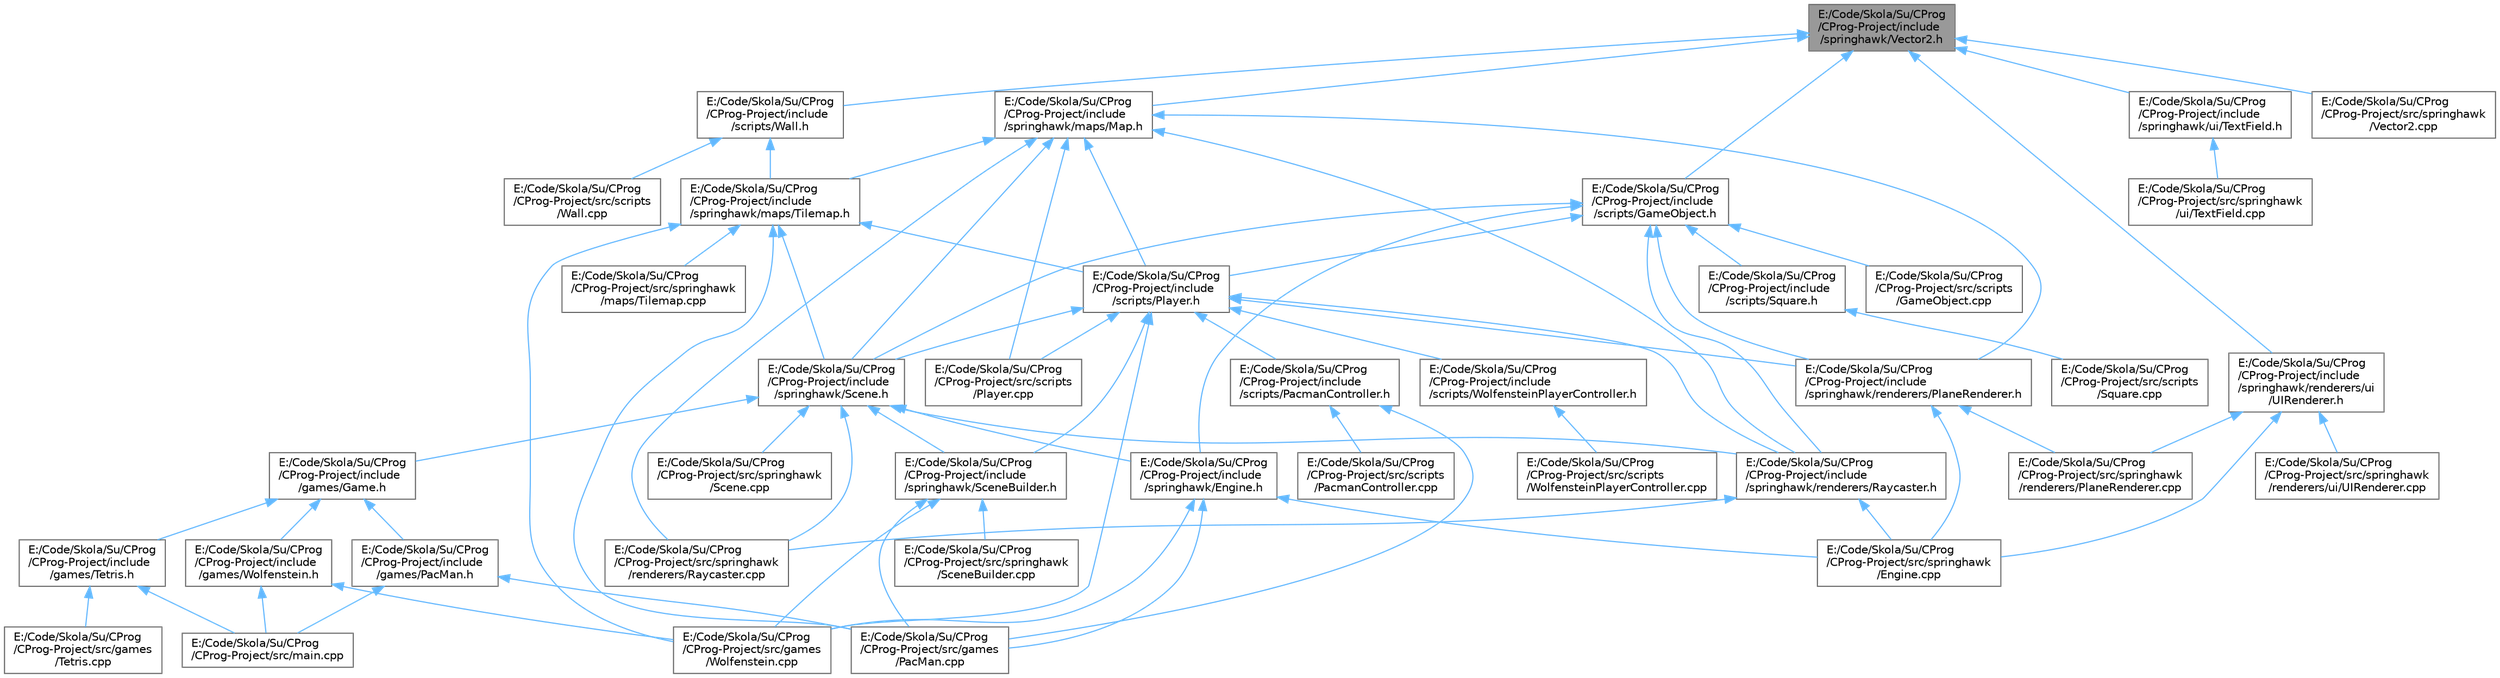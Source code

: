 digraph "E:/Code/Skola/Su/CProg/CProg-Project/include/springhawk/Vector2.h"
{
 // LATEX_PDF_SIZE
  bgcolor="transparent";
  edge [fontname=Helvetica,fontsize=10,labelfontname=Helvetica,labelfontsize=10];
  node [fontname=Helvetica,fontsize=10,shape=box,height=0.2,width=0.4];
  Node1 [id="Node000001",label="E:/Code/Skola/Su/CProg\l/CProg-Project/include\l/springhawk/Vector2.h",height=0.2,width=0.4,color="gray40", fillcolor="grey60", style="filled", fontcolor="black",tooltip=" "];
  Node1 -> Node2 [id="edge69_Node000001_Node000002",dir="back",color="steelblue1",style="solid",tooltip=" "];
  Node2 [id="Node000002",label="E:/Code/Skola/Su/CProg\l/CProg-Project/include\l/scripts/GameObject.h",height=0.2,width=0.4,color="grey40", fillcolor="white", style="filled",URL="$_game_object_8h.html",tooltip=" "];
  Node2 -> Node3 [id="edge70_Node000002_Node000003",dir="back",color="steelblue1",style="solid",tooltip=" "];
  Node3 [id="Node000003",label="E:/Code/Skola/Su/CProg\l/CProg-Project/include\l/scripts/Player.h",height=0.2,width=0.4,color="grey40", fillcolor="white", style="filled",URL="$_player_8h.html",tooltip=" "];
  Node3 -> Node4 [id="edge71_Node000003_Node000004",dir="back",color="steelblue1",style="solid",tooltip=" "];
  Node4 [id="Node000004",label="E:/Code/Skola/Su/CProg\l/CProg-Project/include\l/scripts/PacmanController.h",height=0.2,width=0.4,color="grey40", fillcolor="white", style="filled",URL="$_pacman_controller_8h.html",tooltip=" "];
  Node4 -> Node5 [id="edge72_Node000004_Node000005",dir="back",color="steelblue1",style="solid",tooltip=" "];
  Node5 [id="Node000005",label="E:/Code/Skola/Su/CProg\l/CProg-Project/src/games\l/PacMan.cpp",height=0.2,width=0.4,color="grey40", fillcolor="white", style="filled",URL="$_pac_man_8cpp.html",tooltip=" "];
  Node4 -> Node6 [id="edge73_Node000004_Node000006",dir="back",color="steelblue1",style="solid",tooltip=" "];
  Node6 [id="Node000006",label="E:/Code/Skola/Su/CProg\l/CProg-Project/src/scripts\l/PacmanController.cpp",height=0.2,width=0.4,color="grey40", fillcolor="white", style="filled",URL="$_pacman_controller_8cpp.html",tooltip=" "];
  Node3 -> Node7 [id="edge74_Node000003_Node000007",dir="back",color="steelblue1",style="solid",tooltip=" "];
  Node7 [id="Node000007",label="E:/Code/Skola/Su/CProg\l/CProg-Project/include\l/scripts/WolfensteinPlayerController.h",height=0.2,width=0.4,color="grey40", fillcolor="white", style="filled",URL="$_wolfenstein_player_controller_8h.html",tooltip=" "];
  Node7 -> Node8 [id="edge75_Node000007_Node000008",dir="back",color="steelblue1",style="solid",tooltip=" "];
  Node8 [id="Node000008",label="E:/Code/Skola/Su/CProg\l/CProg-Project/src/scripts\l/WolfensteinPlayerController.cpp",height=0.2,width=0.4,color="grey40", fillcolor="white", style="filled",URL="$_wolfenstein_player_controller_8cpp.html",tooltip=" "];
  Node3 -> Node9 [id="edge76_Node000003_Node000009",dir="back",color="steelblue1",style="solid",tooltip=" "];
  Node9 [id="Node000009",label="E:/Code/Skola/Su/CProg\l/CProg-Project/include\l/springhawk/Scene.h",height=0.2,width=0.4,color="grey40", fillcolor="white", style="filled",URL="$_scene_8h.html",tooltip=" "];
  Node9 -> Node10 [id="edge77_Node000009_Node000010",dir="back",color="steelblue1",style="solid",tooltip=" "];
  Node10 [id="Node000010",label="E:/Code/Skola/Su/CProg\l/CProg-Project/include\l/games/Game.h",height=0.2,width=0.4,color="grey40", fillcolor="white", style="filled",URL="$_game_8h.html",tooltip=" "];
  Node10 -> Node11 [id="edge78_Node000010_Node000011",dir="back",color="steelblue1",style="solid",tooltip=" "];
  Node11 [id="Node000011",label="E:/Code/Skola/Su/CProg\l/CProg-Project/include\l/games/PacMan.h",height=0.2,width=0.4,color="grey40", fillcolor="white", style="filled",URL="$_pac_man_8h.html",tooltip=" "];
  Node11 -> Node5 [id="edge79_Node000011_Node000005",dir="back",color="steelblue1",style="solid",tooltip=" "];
  Node11 -> Node12 [id="edge80_Node000011_Node000012",dir="back",color="steelblue1",style="solid",tooltip=" "];
  Node12 [id="Node000012",label="E:/Code/Skola/Su/CProg\l/CProg-Project/src/main.cpp",height=0.2,width=0.4,color="grey40", fillcolor="white", style="filled",URL="$main_8cpp.html",tooltip=" "];
  Node10 -> Node13 [id="edge81_Node000010_Node000013",dir="back",color="steelblue1",style="solid",tooltip=" "];
  Node13 [id="Node000013",label="E:/Code/Skola/Su/CProg\l/CProg-Project/include\l/games/Tetris.h",height=0.2,width=0.4,color="grey40", fillcolor="white", style="filled",URL="$_tetris_8h.html",tooltip=" "];
  Node13 -> Node14 [id="edge82_Node000013_Node000014",dir="back",color="steelblue1",style="solid",tooltip=" "];
  Node14 [id="Node000014",label="E:/Code/Skola/Su/CProg\l/CProg-Project/src/games\l/Tetris.cpp",height=0.2,width=0.4,color="grey40", fillcolor="white", style="filled",URL="$_tetris_8cpp.html",tooltip=" "];
  Node13 -> Node12 [id="edge83_Node000013_Node000012",dir="back",color="steelblue1",style="solid",tooltip=" "];
  Node10 -> Node15 [id="edge84_Node000010_Node000015",dir="back",color="steelblue1",style="solid",tooltip=" "];
  Node15 [id="Node000015",label="E:/Code/Skola/Su/CProg\l/CProg-Project/include\l/games/Wolfenstein.h",height=0.2,width=0.4,color="grey40", fillcolor="white", style="filled",URL="$_wolfenstein_8h.html",tooltip=" "];
  Node15 -> Node16 [id="edge85_Node000015_Node000016",dir="back",color="steelblue1",style="solid",tooltip=" "];
  Node16 [id="Node000016",label="E:/Code/Skola/Su/CProg\l/CProg-Project/src/games\l/Wolfenstein.cpp",height=0.2,width=0.4,color="grey40", fillcolor="white", style="filled",URL="$_wolfenstein_8cpp.html",tooltip=" "];
  Node15 -> Node12 [id="edge86_Node000015_Node000012",dir="back",color="steelblue1",style="solid",tooltip=" "];
  Node9 -> Node17 [id="edge87_Node000009_Node000017",dir="back",color="steelblue1",style="solid",tooltip=" "];
  Node17 [id="Node000017",label="E:/Code/Skola/Su/CProg\l/CProg-Project/include\l/springhawk/Engine.h",height=0.2,width=0.4,color="grey40", fillcolor="white", style="filled",URL="$_engine_8h.html",tooltip=" "];
  Node17 -> Node5 [id="edge88_Node000017_Node000005",dir="back",color="steelblue1",style="solid",tooltip=" "];
  Node17 -> Node16 [id="edge89_Node000017_Node000016",dir="back",color="steelblue1",style="solid",tooltip=" "];
  Node17 -> Node18 [id="edge90_Node000017_Node000018",dir="back",color="steelblue1",style="solid",tooltip=" "];
  Node18 [id="Node000018",label="E:/Code/Skola/Su/CProg\l/CProg-Project/src/springhawk\l/Engine.cpp",height=0.2,width=0.4,color="grey40", fillcolor="white", style="filled",URL="$_engine_8cpp.html",tooltip=" "];
  Node9 -> Node19 [id="edge91_Node000009_Node000019",dir="back",color="steelblue1",style="solid",tooltip=" "];
  Node19 [id="Node000019",label="E:/Code/Skola/Su/CProg\l/CProg-Project/include\l/springhawk/SceneBuilder.h",height=0.2,width=0.4,color="grey40", fillcolor="white", style="filled",URL="$_scene_builder_8h.html",tooltip=" "];
  Node19 -> Node5 [id="edge92_Node000019_Node000005",dir="back",color="steelblue1",style="solid",tooltip=" "];
  Node19 -> Node16 [id="edge93_Node000019_Node000016",dir="back",color="steelblue1",style="solid",tooltip=" "];
  Node19 -> Node20 [id="edge94_Node000019_Node000020",dir="back",color="steelblue1",style="solid",tooltip=" "];
  Node20 [id="Node000020",label="E:/Code/Skola/Su/CProg\l/CProg-Project/src/springhawk\l/SceneBuilder.cpp",height=0.2,width=0.4,color="grey40", fillcolor="white", style="filled",URL="$_scene_builder_8cpp.html",tooltip=" "];
  Node9 -> Node21 [id="edge95_Node000009_Node000021",dir="back",color="steelblue1",style="solid",tooltip=" "];
  Node21 [id="Node000021",label="E:/Code/Skola/Su/CProg\l/CProg-Project/include\l/springhawk/renderers/Raycaster.h",height=0.2,width=0.4,color="grey40", fillcolor="white", style="filled",URL="$_raycaster_8h.html",tooltip=" "];
  Node21 -> Node18 [id="edge96_Node000021_Node000018",dir="back",color="steelblue1",style="solid",tooltip=" "];
  Node21 -> Node22 [id="edge97_Node000021_Node000022",dir="back",color="steelblue1",style="solid",tooltip=" "];
  Node22 [id="Node000022",label="E:/Code/Skola/Su/CProg\l/CProg-Project/src/springhawk\l/renderers/Raycaster.cpp",height=0.2,width=0.4,color="grey40", fillcolor="white", style="filled",URL="$_raycaster_8cpp.html",tooltip=" "];
  Node9 -> Node23 [id="edge98_Node000009_Node000023",dir="back",color="steelblue1",style="solid",tooltip=" "];
  Node23 [id="Node000023",label="E:/Code/Skola/Su/CProg\l/CProg-Project/src/springhawk\l/Scene.cpp",height=0.2,width=0.4,color="grey40", fillcolor="white", style="filled",URL="$_scene_8cpp.html",tooltip=" "];
  Node9 -> Node22 [id="edge99_Node000009_Node000022",dir="back",color="steelblue1",style="solid",tooltip=" "];
  Node3 -> Node19 [id="edge100_Node000003_Node000019",dir="back",color="steelblue1",style="solid",tooltip=" "];
  Node3 -> Node24 [id="edge101_Node000003_Node000024",dir="back",color="steelblue1",style="solid",tooltip=" "];
  Node24 [id="Node000024",label="E:/Code/Skola/Su/CProg\l/CProg-Project/include\l/springhawk/renderers/PlaneRenderer.h",height=0.2,width=0.4,color="grey40", fillcolor="white", style="filled",URL="$_plane_renderer_8h.html",tooltip=" "];
  Node24 -> Node18 [id="edge102_Node000024_Node000018",dir="back",color="steelblue1",style="solid",tooltip=" "];
  Node24 -> Node25 [id="edge103_Node000024_Node000025",dir="back",color="steelblue1",style="solid",tooltip=" "];
  Node25 [id="Node000025",label="E:/Code/Skola/Su/CProg\l/CProg-Project/src/springhawk\l/renderers/PlaneRenderer.cpp",height=0.2,width=0.4,color="grey40", fillcolor="white", style="filled",URL="$_plane_renderer_8cpp.html",tooltip=" "];
  Node3 -> Node21 [id="edge104_Node000003_Node000021",dir="back",color="steelblue1",style="solid",tooltip=" "];
  Node3 -> Node16 [id="edge105_Node000003_Node000016",dir="back",color="steelblue1",style="solid",tooltip=" "];
  Node3 -> Node26 [id="edge106_Node000003_Node000026",dir="back",color="steelblue1",style="solid",tooltip=" "];
  Node26 [id="Node000026",label="E:/Code/Skola/Su/CProg\l/CProg-Project/src/scripts\l/Player.cpp",height=0.2,width=0.4,color="grey40", fillcolor="white", style="filled",URL="$_player_8cpp.html",tooltip=" "];
  Node2 -> Node27 [id="edge107_Node000002_Node000027",dir="back",color="steelblue1",style="solid",tooltip=" "];
  Node27 [id="Node000027",label="E:/Code/Skola/Su/CProg\l/CProg-Project/include\l/scripts/Square.h",height=0.2,width=0.4,color="grey40", fillcolor="white", style="filled",URL="$_square_8h.html",tooltip=" "];
  Node27 -> Node28 [id="edge108_Node000027_Node000028",dir="back",color="steelblue1",style="solid",tooltip=" "];
  Node28 [id="Node000028",label="E:/Code/Skola/Su/CProg\l/CProg-Project/src/scripts\l/Square.cpp",height=0.2,width=0.4,color="grey40", fillcolor="white", style="filled",URL="$_square_8cpp.html",tooltip=" "];
  Node2 -> Node17 [id="edge109_Node000002_Node000017",dir="back",color="steelblue1",style="solid",tooltip=" "];
  Node2 -> Node9 [id="edge110_Node000002_Node000009",dir="back",color="steelblue1",style="solid",tooltip=" "];
  Node2 -> Node24 [id="edge111_Node000002_Node000024",dir="back",color="steelblue1",style="solid",tooltip=" "];
  Node2 -> Node21 [id="edge112_Node000002_Node000021",dir="back",color="steelblue1",style="solid",tooltip=" "];
  Node2 -> Node29 [id="edge113_Node000002_Node000029",dir="back",color="steelblue1",style="solid",tooltip=" "];
  Node29 [id="Node000029",label="E:/Code/Skola/Su/CProg\l/CProg-Project/src/scripts\l/GameObject.cpp",height=0.2,width=0.4,color="grey40", fillcolor="white", style="filled",URL="$_game_object_8cpp.html",tooltip=" "];
  Node1 -> Node30 [id="edge114_Node000001_Node000030",dir="back",color="steelblue1",style="solid",tooltip=" "];
  Node30 [id="Node000030",label="E:/Code/Skola/Su/CProg\l/CProg-Project/include\l/scripts/Wall.h",height=0.2,width=0.4,color="grey40", fillcolor="white", style="filled",URL="$_wall_8h.html",tooltip=" "];
  Node30 -> Node31 [id="edge115_Node000030_Node000031",dir="back",color="steelblue1",style="solid",tooltip=" "];
  Node31 [id="Node000031",label="E:/Code/Skola/Su/CProg\l/CProg-Project/include\l/springhawk/maps/Tilemap.h",height=0.2,width=0.4,color="grey40", fillcolor="white", style="filled",URL="$_tilemap_8h.html",tooltip=" "];
  Node31 -> Node3 [id="edge116_Node000031_Node000003",dir="back",color="steelblue1",style="solid",tooltip=" "];
  Node31 -> Node9 [id="edge117_Node000031_Node000009",dir="back",color="steelblue1",style="solid",tooltip=" "];
  Node31 -> Node5 [id="edge118_Node000031_Node000005",dir="back",color="steelblue1",style="solid",tooltip=" "];
  Node31 -> Node16 [id="edge119_Node000031_Node000016",dir="back",color="steelblue1",style="solid",tooltip=" "];
  Node31 -> Node32 [id="edge120_Node000031_Node000032",dir="back",color="steelblue1",style="solid",tooltip=" "];
  Node32 [id="Node000032",label="E:/Code/Skola/Su/CProg\l/CProg-Project/src/springhawk\l/maps/Tilemap.cpp",height=0.2,width=0.4,color="grey40", fillcolor="white", style="filled",URL="$_tilemap_8cpp.html",tooltip=" "];
  Node30 -> Node33 [id="edge121_Node000030_Node000033",dir="back",color="steelblue1",style="solid",tooltip=" "];
  Node33 [id="Node000033",label="E:/Code/Skola/Su/CProg\l/CProg-Project/src/scripts\l/Wall.cpp",height=0.2,width=0.4,color="grey40", fillcolor="white", style="filled",URL="$_wall_8cpp.html",tooltip=" "];
  Node1 -> Node34 [id="edge122_Node000001_Node000034",dir="back",color="steelblue1",style="solid",tooltip=" "];
  Node34 [id="Node000034",label="E:/Code/Skola/Su/CProg\l/CProg-Project/include\l/springhawk/maps/Map.h",height=0.2,width=0.4,color="grey40", fillcolor="white", style="filled",URL="$_map_8h.html",tooltip=" "];
  Node34 -> Node3 [id="edge123_Node000034_Node000003",dir="back",color="steelblue1",style="solid",tooltip=" "];
  Node34 -> Node9 [id="edge124_Node000034_Node000009",dir="back",color="steelblue1",style="solid",tooltip=" "];
  Node34 -> Node31 [id="edge125_Node000034_Node000031",dir="back",color="steelblue1",style="solid",tooltip=" "];
  Node34 -> Node24 [id="edge126_Node000034_Node000024",dir="back",color="steelblue1",style="solid",tooltip=" "];
  Node34 -> Node21 [id="edge127_Node000034_Node000021",dir="back",color="steelblue1",style="solid",tooltip=" "];
  Node34 -> Node26 [id="edge128_Node000034_Node000026",dir="back",color="steelblue1",style="solid",tooltip=" "];
  Node34 -> Node22 [id="edge129_Node000034_Node000022",dir="back",color="steelblue1",style="solid",tooltip=" "];
  Node1 -> Node35 [id="edge130_Node000001_Node000035",dir="back",color="steelblue1",style="solid",tooltip=" "];
  Node35 [id="Node000035",label="E:/Code/Skola/Su/CProg\l/CProg-Project/include\l/springhawk/renderers/ui\l/UIRenderer.h",height=0.2,width=0.4,color="grey40", fillcolor="white", style="filled",URL="$_u_i_renderer_8h.html",tooltip=" "];
  Node35 -> Node18 [id="edge131_Node000035_Node000018",dir="back",color="steelblue1",style="solid",tooltip=" "];
  Node35 -> Node25 [id="edge132_Node000035_Node000025",dir="back",color="steelblue1",style="solid",tooltip=" "];
  Node35 -> Node36 [id="edge133_Node000035_Node000036",dir="back",color="steelblue1",style="solid",tooltip=" "];
  Node36 [id="Node000036",label="E:/Code/Skola/Su/CProg\l/CProg-Project/src/springhawk\l/renderers/ui/UIRenderer.cpp",height=0.2,width=0.4,color="grey40", fillcolor="white", style="filled",URL="$_u_i_renderer_8cpp.html",tooltip=" "];
  Node1 -> Node37 [id="edge134_Node000001_Node000037",dir="back",color="steelblue1",style="solid",tooltip=" "];
  Node37 [id="Node000037",label="E:/Code/Skola/Su/CProg\l/CProg-Project/include\l/springhawk/ui/TextField.h",height=0.2,width=0.4,color="grey40", fillcolor="white", style="filled",URL="$_text_field_8h.html",tooltip=" "];
  Node37 -> Node38 [id="edge135_Node000037_Node000038",dir="back",color="steelblue1",style="solid",tooltip=" "];
  Node38 [id="Node000038",label="E:/Code/Skola/Su/CProg\l/CProg-Project/src/springhawk\l/ui/TextField.cpp",height=0.2,width=0.4,color="grey40", fillcolor="white", style="filled",URL="$_text_field_8cpp.html",tooltip=" "];
  Node1 -> Node39 [id="edge136_Node000001_Node000039",dir="back",color="steelblue1",style="solid",tooltip=" "];
  Node39 [id="Node000039",label="E:/Code/Skola/Su/CProg\l/CProg-Project/src/springhawk\l/Vector2.cpp",height=0.2,width=0.4,color="grey40", fillcolor="white", style="filled",URL="$_vector2_8cpp.html",tooltip=" "];
}
